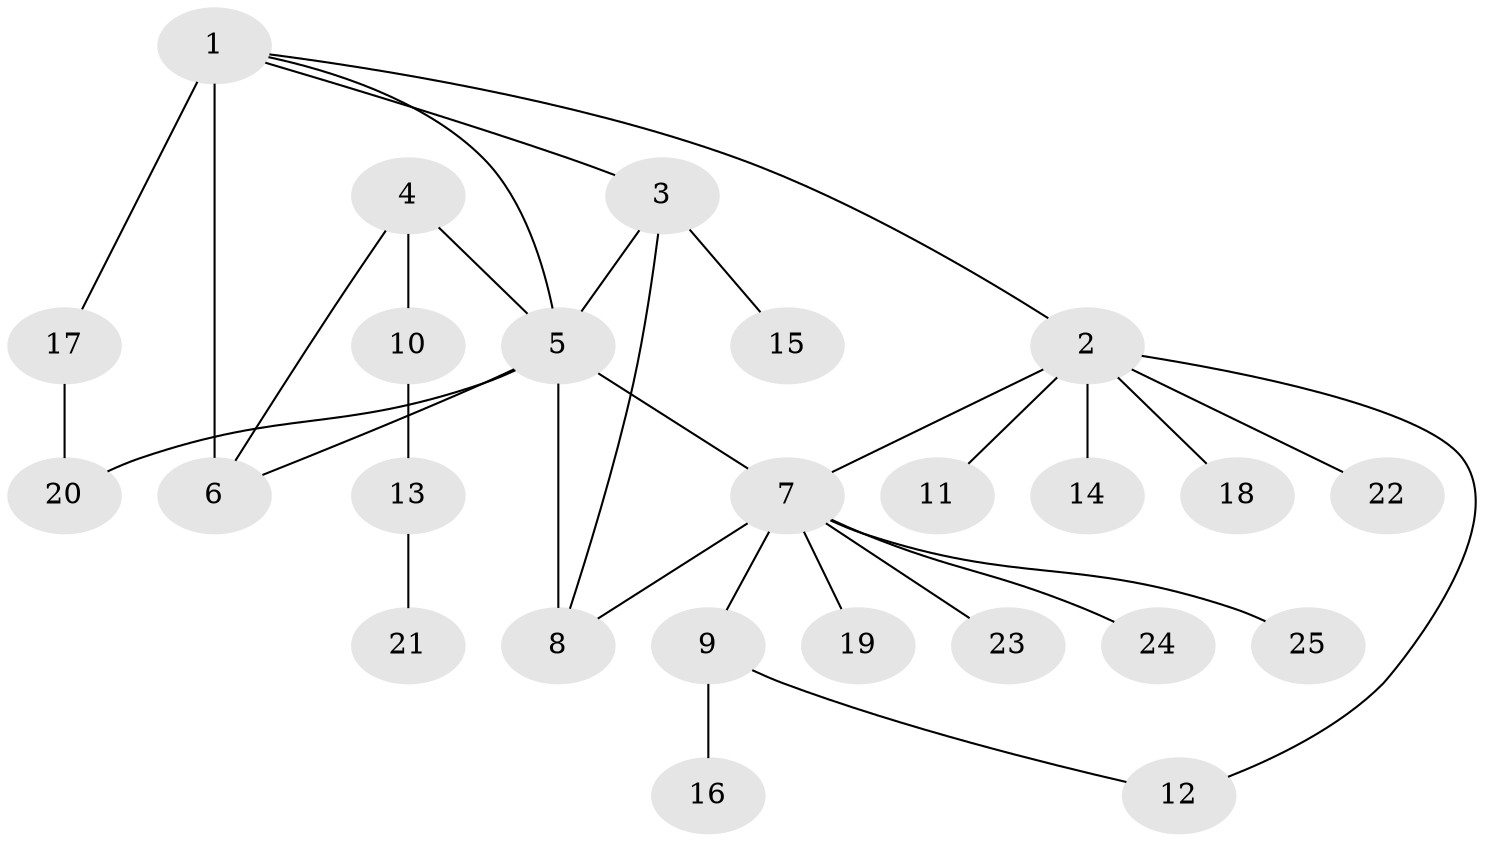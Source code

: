 // original degree distribution, {4: 0.08163265306122448, 8: 0.02040816326530612, 5: 0.04081632653061224, 6: 0.02040816326530612, 3: 0.061224489795918366, 11: 0.02040816326530612, 9: 0.02040816326530612, 1: 0.5510204081632653, 2: 0.1836734693877551}
// Generated by graph-tools (version 1.1) at 2025/37/03/09/25 02:37:27]
// undirected, 25 vertices, 32 edges
graph export_dot {
graph [start="1"]
  node [color=gray90,style=filled];
  1;
  2;
  3;
  4;
  5;
  6;
  7;
  8;
  9;
  10;
  11;
  12;
  13;
  14;
  15;
  16;
  17;
  18;
  19;
  20;
  21;
  22;
  23;
  24;
  25;
  1 -- 2 [weight=1.0];
  1 -- 3 [weight=1.0];
  1 -- 5 [weight=1.0];
  1 -- 6 [weight=8.0];
  1 -- 17 [weight=1.0];
  2 -- 7 [weight=1.0];
  2 -- 11 [weight=1.0];
  2 -- 12 [weight=1.0];
  2 -- 14 [weight=1.0];
  2 -- 18 [weight=1.0];
  2 -- 22 [weight=1.0];
  3 -- 5 [weight=1.0];
  3 -- 8 [weight=1.0];
  3 -- 15 [weight=1.0];
  4 -- 5 [weight=1.0];
  4 -- 6 [weight=1.0];
  4 -- 10 [weight=1.0];
  5 -- 6 [weight=1.0];
  5 -- 7 [weight=1.0];
  5 -- 8 [weight=1.0];
  5 -- 20 [weight=1.0];
  7 -- 8 [weight=1.0];
  7 -- 9 [weight=1.0];
  7 -- 19 [weight=1.0];
  7 -- 23 [weight=1.0];
  7 -- 24 [weight=1.0];
  7 -- 25 [weight=1.0];
  9 -- 12 [weight=1.0];
  9 -- 16 [weight=1.0];
  10 -- 13 [weight=1.0];
  13 -- 21 [weight=1.0];
  17 -- 20 [weight=3.0];
}
